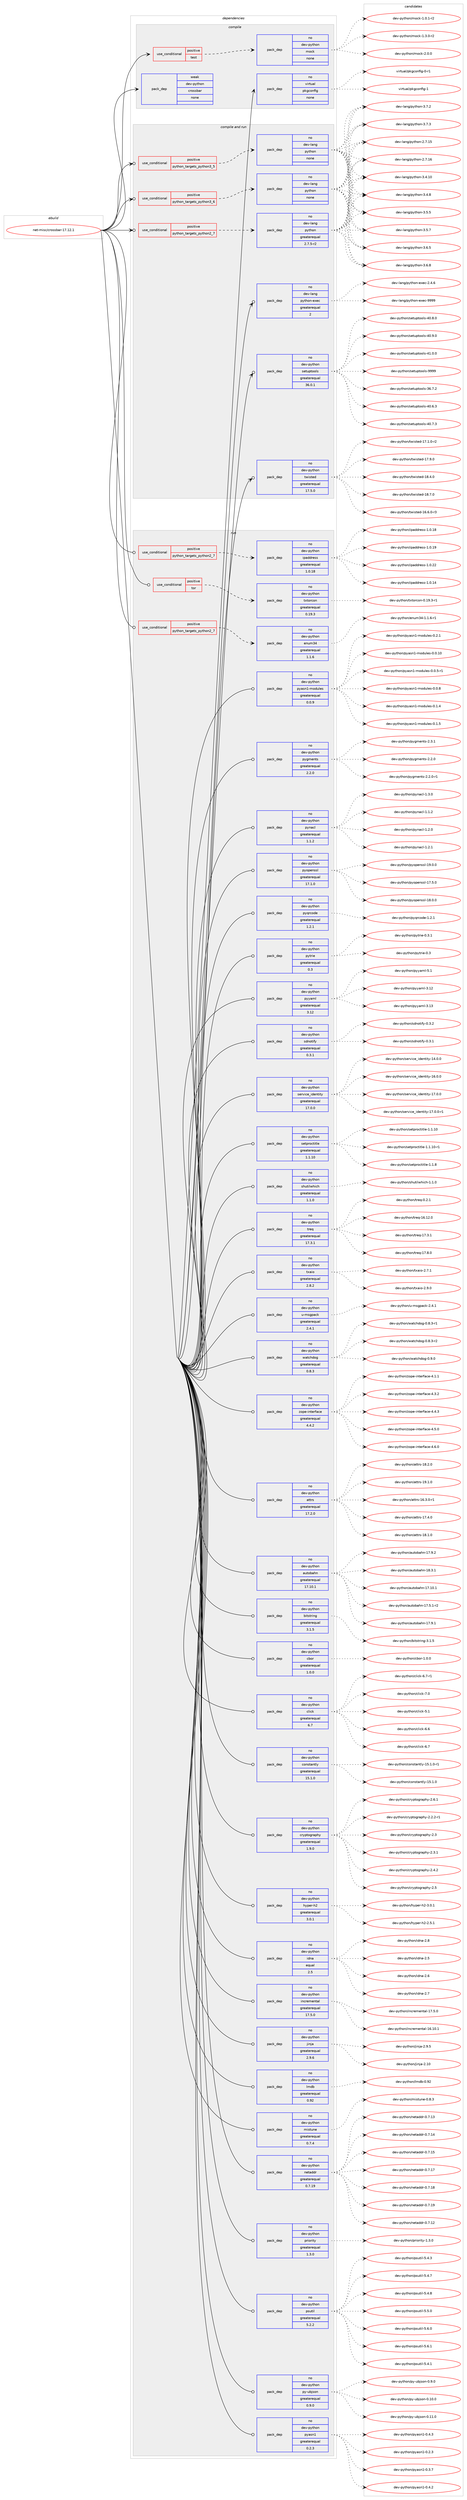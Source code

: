 digraph prolog {

# *************
# Graph options
# *************

newrank=true;
concentrate=true;
compound=true;
graph [rankdir=LR,fontname=Helvetica,fontsize=10,ranksep=1.5];#, ranksep=2.5, nodesep=0.2];
edge  [arrowhead=vee];
node  [fontname=Helvetica,fontsize=10];

# **********
# The ebuild
# **********

subgraph cluster_leftcol {
color=gray;
rank=same;
label=<<i>ebuild</i>>;
id [label="net-misc/crossbar-17.12.1", color=red, width=4, href="../net-misc/crossbar-17.12.1.svg"];
}

# ****************
# The dependencies
# ****************

subgraph cluster_midcol {
color=gray;
label=<<i>dependencies</i>>;
subgraph cluster_compile {
fillcolor="#eeeeee";
style=filled;
label=<<i>compile</i>>;
subgraph cond878 {
dependency3450 [label=<<TABLE BORDER="0" CELLBORDER="1" CELLSPACING="0" CELLPADDING="4"><TR><TD ROWSPAN="3" CELLPADDING="10">use_conditional</TD></TR><TR><TD>positive</TD></TR><TR><TD>test</TD></TR></TABLE>>, shape=none, color=red];
subgraph pack2514 {
dependency3451 [label=<<TABLE BORDER="0" CELLBORDER="1" CELLSPACING="0" CELLPADDING="4" WIDTH="220"><TR><TD ROWSPAN="6" CELLPADDING="30">pack_dep</TD></TR><TR><TD WIDTH="110">no</TD></TR><TR><TD>dev-python</TD></TR><TR><TD>mock</TD></TR><TR><TD>none</TD></TR><TR><TD></TD></TR></TABLE>>, shape=none, color=blue];
}
dependency3450:e -> dependency3451:w [weight=20,style="dashed",arrowhead="vee"];
}
id:e -> dependency3450:w [weight=20,style="solid",arrowhead="vee"];
subgraph pack2515 {
dependency3452 [label=<<TABLE BORDER="0" CELLBORDER="1" CELLSPACING="0" CELLPADDING="4" WIDTH="220"><TR><TD ROWSPAN="6" CELLPADDING="30">pack_dep</TD></TR><TR><TD WIDTH="110">no</TD></TR><TR><TD>virtual</TD></TR><TR><TD>pkgconfig</TD></TR><TR><TD>none</TD></TR><TR><TD></TD></TR></TABLE>>, shape=none, color=blue];
}
id:e -> dependency3452:w [weight=20,style="solid",arrowhead="vee"];
subgraph pack2516 {
dependency3453 [label=<<TABLE BORDER="0" CELLBORDER="1" CELLSPACING="0" CELLPADDING="4" WIDTH="220"><TR><TD ROWSPAN="6" CELLPADDING="30">pack_dep</TD></TR><TR><TD WIDTH="110">weak</TD></TR><TR><TD>dev-python</TD></TR><TR><TD>crossbar</TD></TR><TR><TD>none</TD></TR><TR><TD></TD></TR></TABLE>>, shape=none, color=blue];
}
id:e -> dependency3453:w [weight=20,style="solid",arrowhead="vee"];
}
subgraph cluster_compileandrun {
fillcolor="#eeeeee";
style=filled;
label=<<i>compile and run</i>>;
subgraph cond879 {
dependency3454 [label=<<TABLE BORDER="0" CELLBORDER="1" CELLSPACING="0" CELLPADDING="4"><TR><TD ROWSPAN="3" CELLPADDING="10">use_conditional</TD></TR><TR><TD>positive</TD></TR><TR><TD>python_targets_python2_7</TD></TR></TABLE>>, shape=none, color=red];
subgraph pack2517 {
dependency3455 [label=<<TABLE BORDER="0" CELLBORDER="1" CELLSPACING="0" CELLPADDING="4" WIDTH="220"><TR><TD ROWSPAN="6" CELLPADDING="30">pack_dep</TD></TR><TR><TD WIDTH="110">no</TD></TR><TR><TD>dev-lang</TD></TR><TR><TD>python</TD></TR><TR><TD>greaterequal</TD></TR><TR><TD>2.7.5-r2</TD></TR></TABLE>>, shape=none, color=blue];
}
dependency3454:e -> dependency3455:w [weight=20,style="dashed",arrowhead="vee"];
}
id:e -> dependency3454:w [weight=20,style="solid",arrowhead="odotvee"];
subgraph cond880 {
dependency3456 [label=<<TABLE BORDER="0" CELLBORDER="1" CELLSPACING="0" CELLPADDING="4"><TR><TD ROWSPAN="3" CELLPADDING="10">use_conditional</TD></TR><TR><TD>positive</TD></TR><TR><TD>python_targets_python3_5</TD></TR></TABLE>>, shape=none, color=red];
subgraph pack2518 {
dependency3457 [label=<<TABLE BORDER="0" CELLBORDER="1" CELLSPACING="0" CELLPADDING="4" WIDTH="220"><TR><TD ROWSPAN="6" CELLPADDING="30">pack_dep</TD></TR><TR><TD WIDTH="110">no</TD></TR><TR><TD>dev-lang</TD></TR><TR><TD>python</TD></TR><TR><TD>none</TD></TR><TR><TD></TD></TR></TABLE>>, shape=none, color=blue];
}
dependency3456:e -> dependency3457:w [weight=20,style="dashed",arrowhead="vee"];
}
id:e -> dependency3456:w [weight=20,style="solid",arrowhead="odotvee"];
subgraph cond881 {
dependency3458 [label=<<TABLE BORDER="0" CELLBORDER="1" CELLSPACING="0" CELLPADDING="4"><TR><TD ROWSPAN="3" CELLPADDING="10">use_conditional</TD></TR><TR><TD>positive</TD></TR><TR><TD>python_targets_python3_6</TD></TR></TABLE>>, shape=none, color=red];
subgraph pack2519 {
dependency3459 [label=<<TABLE BORDER="0" CELLBORDER="1" CELLSPACING="0" CELLPADDING="4" WIDTH="220"><TR><TD ROWSPAN="6" CELLPADDING="30">pack_dep</TD></TR><TR><TD WIDTH="110">no</TD></TR><TR><TD>dev-lang</TD></TR><TR><TD>python</TD></TR><TR><TD>none</TD></TR><TR><TD></TD></TR></TABLE>>, shape=none, color=blue];
}
dependency3458:e -> dependency3459:w [weight=20,style="dashed",arrowhead="vee"];
}
id:e -> dependency3458:w [weight=20,style="solid",arrowhead="odotvee"];
subgraph pack2520 {
dependency3460 [label=<<TABLE BORDER="0" CELLBORDER="1" CELLSPACING="0" CELLPADDING="4" WIDTH="220"><TR><TD ROWSPAN="6" CELLPADDING="30">pack_dep</TD></TR><TR><TD WIDTH="110">no</TD></TR><TR><TD>dev-lang</TD></TR><TR><TD>python-exec</TD></TR><TR><TD>greaterequal</TD></TR><TR><TD>2</TD></TR></TABLE>>, shape=none, color=blue];
}
id:e -> dependency3460:w [weight=20,style="solid",arrowhead="odotvee"];
subgraph pack2521 {
dependency3461 [label=<<TABLE BORDER="0" CELLBORDER="1" CELLSPACING="0" CELLPADDING="4" WIDTH="220"><TR><TD ROWSPAN="6" CELLPADDING="30">pack_dep</TD></TR><TR><TD WIDTH="110">no</TD></TR><TR><TD>dev-python</TD></TR><TR><TD>setuptools</TD></TR><TR><TD>greaterequal</TD></TR><TR><TD>36.0.1</TD></TR></TABLE>>, shape=none, color=blue];
}
id:e -> dependency3461:w [weight=20,style="solid",arrowhead="odotvee"];
subgraph pack2522 {
dependency3462 [label=<<TABLE BORDER="0" CELLBORDER="1" CELLSPACING="0" CELLPADDING="4" WIDTH="220"><TR><TD ROWSPAN="6" CELLPADDING="30">pack_dep</TD></TR><TR><TD WIDTH="110">no</TD></TR><TR><TD>dev-python</TD></TR><TR><TD>twisted</TD></TR><TR><TD>greaterequal</TD></TR><TR><TD>17.5.0</TD></TR></TABLE>>, shape=none, color=blue];
}
id:e -> dependency3462:w [weight=20,style="solid",arrowhead="odotvee"];
}
subgraph cluster_run {
fillcolor="#eeeeee";
style=filled;
label=<<i>run</i>>;
subgraph cond882 {
dependency3463 [label=<<TABLE BORDER="0" CELLBORDER="1" CELLSPACING="0" CELLPADDING="4"><TR><TD ROWSPAN="3" CELLPADDING="10">use_conditional</TD></TR><TR><TD>positive</TD></TR><TR><TD>python_targets_python2_7</TD></TR></TABLE>>, shape=none, color=red];
subgraph pack2523 {
dependency3464 [label=<<TABLE BORDER="0" CELLBORDER="1" CELLSPACING="0" CELLPADDING="4" WIDTH="220"><TR><TD ROWSPAN="6" CELLPADDING="30">pack_dep</TD></TR><TR><TD WIDTH="110">no</TD></TR><TR><TD>dev-python</TD></TR><TR><TD>enum34</TD></TR><TR><TD>greaterequal</TD></TR><TR><TD>1.1.6</TD></TR></TABLE>>, shape=none, color=blue];
}
dependency3463:e -> dependency3464:w [weight=20,style="dashed",arrowhead="vee"];
}
id:e -> dependency3463:w [weight=20,style="solid",arrowhead="odot"];
subgraph cond883 {
dependency3465 [label=<<TABLE BORDER="0" CELLBORDER="1" CELLSPACING="0" CELLPADDING="4"><TR><TD ROWSPAN="3" CELLPADDING="10">use_conditional</TD></TR><TR><TD>positive</TD></TR><TR><TD>python_targets_python2_7</TD></TR></TABLE>>, shape=none, color=red];
subgraph pack2524 {
dependency3466 [label=<<TABLE BORDER="0" CELLBORDER="1" CELLSPACING="0" CELLPADDING="4" WIDTH="220"><TR><TD ROWSPAN="6" CELLPADDING="30">pack_dep</TD></TR><TR><TD WIDTH="110">no</TD></TR><TR><TD>dev-python</TD></TR><TR><TD>ipaddress</TD></TR><TR><TD>greaterequal</TD></TR><TR><TD>1.0.18</TD></TR></TABLE>>, shape=none, color=blue];
}
dependency3465:e -> dependency3466:w [weight=20,style="dashed",arrowhead="vee"];
}
id:e -> dependency3465:w [weight=20,style="solid",arrowhead="odot"];
subgraph cond884 {
dependency3467 [label=<<TABLE BORDER="0" CELLBORDER="1" CELLSPACING="0" CELLPADDING="4"><TR><TD ROWSPAN="3" CELLPADDING="10">use_conditional</TD></TR><TR><TD>positive</TD></TR><TR><TD>tor</TD></TR></TABLE>>, shape=none, color=red];
subgraph pack2525 {
dependency3468 [label=<<TABLE BORDER="0" CELLBORDER="1" CELLSPACING="0" CELLPADDING="4" WIDTH="220"><TR><TD ROWSPAN="6" CELLPADDING="30">pack_dep</TD></TR><TR><TD WIDTH="110">no</TD></TR><TR><TD>dev-python</TD></TR><TR><TD>txtorcon</TD></TR><TR><TD>greaterequal</TD></TR><TR><TD>0.19.3</TD></TR></TABLE>>, shape=none, color=blue];
}
dependency3467:e -> dependency3468:w [weight=20,style="dashed",arrowhead="vee"];
}
id:e -> dependency3467:w [weight=20,style="solid",arrowhead="odot"];
subgraph pack2526 {
dependency3469 [label=<<TABLE BORDER="0" CELLBORDER="1" CELLSPACING="0" CELLPADDING="4" WIDTH="220"><TR><TD ROWSPAN="6" CELLPADDING="30">pack_dep</TD></TR><TR><TD WIDTH="110">no</TD></TR><TR><TD>dev-python</TD></TR><TR><TD>attrs</TD></TR><TR><TD>greaterequal</TD></TR><TR><TD>17.2.0</TD></TR></TABLE>>, shape=none, color=blue];
}
id:e -> dependency3469:w [weight=20,style="solid",arrowhead="odot"];
subgraph pack2527 {
dependency3470 [label=<<TABLE BORDER="0" CELLBORDER="1" CELLSPACING="0" CELLPADDING="4" WIDTH="220"><TR><TD ROWSPAN="6" CELLPADDING="30">pack_dep</TD></TR><TR><TD WIDTH="110">no</TD></TR><TR><TD>dev-python</TD></TR><TR><TD>autobahn</TD></TR><TR><TD>greaterequal</TD></TR><TR><TD>17.10.1</TD></TR></TABLE>>, shape=none, color=blue];
}
id:e -> dependency3470:w [weight=20,style="solid",arrowhead="odot"];
subgraph pack2528 {
dependency3471 [label=<<TABLE BORDER="0" CELLBORDER="1" CELLSPACING="0" CELLPADDING="4" WIDTH="220"><TR><TD ROWSPAN="6" CELLPADDING="30">pack_dep</TD></TR><TR><TD WIDTH="110">no</TD></TR><TR><TD>dev-python</TD></TR><TR><TD>bitstring</TD></TR><TR><TD>greaterequal</TD></TR><TR><TD>3.1.5</TD></TR></TABLE>>, shape=none, color=blue];
}
id:e -> dependency3471:w [weight=20,style="solid",arrowhead="odot"];
subgraph pack2529 {
dependency3472 [label=<<TABLE BORDER="0" CELLBORDER="1" CELLSPACING="0" CELLPADDING="4" WIDTH="220"><TR><TD ROWSPAN="6" CELLPADDING="30">pack_dep</TD></TR><TR><TD WIDTH="110">no</TD></TR><TR><TD>dev-python</TD></TR><TR><TD>cbor</TD></TR><TR><TD>greaterequal</TD></TR><TR><TD>1.0.0</TD></TR></TABLE>>, shape=none, color=blue];
}
id:e -> dependency3472:w [weight=20,style="solid",arrowhead="odot"];
subgraph pack2530 {
dependency3473 [label=<<TABLE BORDER="0" CELLBORDER="1" CELLSPACING="0" CELLPADDING="4" WIDTH="220"><TR><TD ROWSPAN="6" CELLPADDING="30">pack_dep</TD></TR><TR><TD WIDTH="110">no</TD></TR><TR><TD>dev-python</TD></TR><TR><TD>click</TD></TR><TR><TD>greaterequal</TD></TR><TR><TD>6.7</TD></TR></TABLE>>, shape=none, color=blue];
}
id:e -> dependency3473:w [weight=20,style="solid",arrowhead="odot"];
subgraph pack2531 {
dependency3474 [label=<<TABLE BORDER="0" CELLBORDER="1" CELLSPACING="0" CELLPADDING="4" WIDTH="220"><TR><TD ROWSPAN="6" CELLPADDING="30">pack_dep</TD></TR><TR><TD WIDTH="110">no</TD></TR><TR><TD>dev-python</TD></TR><TR><TD>constantly</TD></TR><TR><TD>greaterequal</TD></TR><TR><TD>15.1.0</TD></TR></TABLE>>, shape=none, color=blue];
}
id:e -> dependency3474:w [weight=20,style="solid",arrowhead="odot"];
subgraph pack2532 {
dependency3475 [label=<<TABLE BORDER="0" CELLBORDER="1" CELLSPACING="0" CELLPADDING="4" WIDTH="220"><TR><TD ROWSPAN="6" CELLPADDING="30">pack_dep</TD></TR><TR><TD WIDTH="110">no</TD></TR><TR><TD>dev-python</TD></TR><TR><TD>cryptography</TD></TR><TR><TD>greaterequal</TD></TR><TR><TD>1.9.0</TD></TR></TABLE>>, shape=none, color=blue];
}
id:e -> dependency3475:w [weight=20,style="solid",arrowhead="odot"];
subgraph pack2533 {
dependency3476 [label=<<TABLE BORDER="0" CELLBORDER="1" CELLSPACING="0" CELLPADDING="4" WIDTH="220"><TR><TD ROWSPAN="6" CELLPADDING="30">pack_dep</TD></TR><TR><TD WIDTH="110">no</TD></TR><TR><TD>dev-python</TD></TR><TR><TD>hyper-h2</TD></TR><TR><TD>greaterequal</TD></TR><TR><TD>3.0.1</TD></TR></TABLE>>, shape=none, color=blue];
}
id:e -> dependency3476:w [weight=20,style="solid",arrowhead="odot"];
subgraph pack2534 {
dependency3477 [label=<<TABLE BORDER="0" CELLBORDER="1" CELLSPACING="0" CELLPADDING="4" WIDTH="220"><TR><TD ROWSPAN="6" CELLPADDING="30">pack_dep</TD></TR><TR><TD WIDTH="110">no</TD></TR><TR><TD>dev-python</TD></TR><TR><TD>idna</TD></TR><TR><TD>equal</TD></TR><TR><TD>2.5</TD></TR></TABLE>>, shape=none, color=blue];
}
id:e -> dependency3477:w [weight=20,style="solid",arrowhead="odot"];
subgraph pack2535 {
dependency3478 [label=<<TABLE BORDER="0" CELLBORDER="1" CELLSPACING="0" CELLPADDING="4" WIDTH="220"><TR><TD ROWSPAN="6" CELLPADDING="30">pack_dep</TD></TR><TR><TD WIDTH="110">no</TD></TR><TR><TD>dev-python</TD></TR><TR><TD>incremental</TD></TR><TR><TD>greaterequal</TD></TR><TR><TD>17.5.0</TD></TR></TABLE>>, shape=none, color=blue];
}
id:e -> dependency3478:w [weight=20,style="solid",arrowhead="odot"];
subgraph pack2536 {
dependency3479 [label=<<TABLE BORDER="0" CELLBORDER="1" CELLSPACING="0" CELLPADDING="4" WIDTH="220"><TR><TD ROWSPAN="6" CELLPADDING="30">pack_dep</TD></TR><TR><TD WIDTH="110">no</TD></TR><TR><TD>dev-python</TD></TR><TR><TD>jinja</TD></TR><TR><TD>greaterequal</TD></TR><TR><TD>2.9.6</TD></TR></TABLE>>, shape=none, color=blue];
}
id:e -> dependency3479:w [weight=20,style="solid",arrowhead="odot"];
subgraph pack2537 {
dependency3480 [label=<<TABLE BORDER="0" CELLBORDER="1" CELLSPACING="0" CELLPADDING="4" WIDTH="220"><TR><TD ROWSPAN="6" CELLPADDING="30">pack_dep</TD></TR><TR><TD WIDTH="110">no</TD></TR><TR><TD>dev-python</TD></TR><TR><TD>lmdb</TD></TR><TR><TD>greaterequal</TD></TR><TR><TD>0.92</TD></TR></TABLE>>, shape=none, color=blue];
}
id:e -> dependency3480:w [weight=20,style="solid",arrowhead="odot"];
subgraph pack2538 {
dependency3481 [label=<<TABLE BORDER="0" CELLBORDER="1" CELLSPACING="0" CELLPADDING="4" WIDTH="220"><TR><TD ROWSPAN="6" CELLPADDING="30">pack_dep</TD></TR><TR><TD WIDTH="110">no</TD></TR><TR><TD>dev-python</TD></TR><TR><TD>mistune</TD></TR><TR><TD>greaterequal</TD></TR><TR><TD>0.7.4</TD></TR></TABLE>>, shape=none, color=blue];
}
id:e -> dependency3481:w [weight=20,style="solid",arrowhead="odot"];
subgraph pack2539 {
dependency3482 [label=<<TABLE BORDER="0" CELLBORDER="1" CELLSPACING="0" CELLPADDING="4" WIDTH="220"><TR><TD ROWSPAN="6" CELLPADDING="30">pack_dep</TD></TR><TR><TD WIDTH="110">no</TD></TR><TR><TD>dev-python</TD></TR><TR><TD>netaddr</TD></TR><TR><TD>greaterequal</TD></TR><TR><TD>0.7.19</TD></TR></TABLE>>, shape=none, color=blue];
}
id:e -> dependency3482:w [weight=20,style="solid",arrowhead="odot"];
subgraph pack2540 {
dependency3483 [label=<<TABLE BORDER="0" CELLBORDER="1" CELLSPACING="0" CELLPADDING="4" WIDTH="220"><TR><TD ROWSPAN="6" CELLPADDING="30">pack_dep</TD></TR><TR><TD WIDTH="110">no</TD></TR><TR><TD>dev-python</TD></TR><TR><TD>priority</TD></TR><TR><TD>greaterequal</TD></TR><TR><TD>1.3.0</TD></TR></TABLE>>, shape=none, color=blue];
}
id:e -> dependency3483:w [weight=20,style="solid",arrowhead="odot"];
subgraph pack2541 {
dependency3484 [label=<<TABLE BORDER="0" CELLBORDER="1" CELLSPACING="0" CELLPADDING="4" WIDTH="220"><TR><TD ROWSPAN="6" CELLPADDING="30">pack_dep</TD></TR><TR><TD WIDTH="110">no</TD></TR><TR><TD>dev-python</TD></TR><TR><TD>psutil</TD></TR><TR><TD>greaterequal</TD></TR><TR><TD>5.2.2</TD></TR></TABLE>>, shape=none, color=blue];
}
id:e -> dependency3484:w [weight=20,style="solid",arrowhead="odot"];
subgraph pack2542 {
dependency3485 [label=<<TABLE BORDER="0" CELLBORDER="1" CELLSPACING="0" CELLPADDING="4" WIDTH="220"><TR><TD ROWSPAN="6" CELLPADDING="30">pack_dep</TD></TR><TR><TD WIDTH="110">no</TD></TR><TR><TD>dev-python</TD></TR><TR><TD>py-ubjson</TD></TR><TR><TD>greaterequal</TD></TR><TR><TD>0.9.0</TD></TR></TABLE>>, shape=none, color=blue];
}
id:e -> dependency3485:w [weight=20,style="solid",arrowhead="odot"];
subgraph pack2543 {
dependency3486 [label=<<TABLE BORDER="0" CELLBORDER="1" CELLSPACING="0" CELLPADDING="4" WIDTH="220"><TR><TD ROWSPAN="6" CELLPADDING="30">pack_dep</TD></TR><TR><TD WIDTH="110">no</TD></TR><TR><TD>dev-python</TD></TR><TR><TD>pyasn1</TD></TR><TR><TD>greaterequal</TD></TR><TR><TD>0.2.3</TD></TR></TABLE>>, shape=none, color=blue];
}
id:e -> dependency3486:w [weight=20,style="solid",arrowhead="odot"];
subgraph pack2544 {
dependency3487 [label=<<TABLE BORDER="0" CELLBORDER="1" CELLSPACING="0" CELLPADDING="4" WIDTH="220"><TR><TD ROWSPAN="6" CELLPADDING="30">pack_dep</TD></TR><TR><TD WIDTH="110">no</TD></TR><TR><TD>dev-python</TD></TR><TR><TD>pyasn1-modules</TD></TR><TR><TD>greaterequal</TD></TR><TR><TD>0.0.9</TD></TR></TABLE>>, shape=none, color=blue];
}
id:e -> dependency3487:w [weight=20,style="solid",arrowhead="odot"];
subgraph pack2545 {
dependency3488 [label=<<TABLE BORDER="0" CELLBORDER="1" CELLSPACING="0" CELLPADDING="4" WIDTH="220"><TR><TD ROWSPAN="6" CELLPADDING="30">pack_dep</TD></TR><TR><TD WIDTH="110">no</TD></TR><TR><TD>dev-python</TD></TR><TR><TD>pygments</TD></TR><TR><TD>greaterequal</TD></TR><TR><TD>2.2.0</TD></TR></TABLE>>, shape=none, color=blue];
}
id:e -> dependency3488:w [weight=20,style="solid",arrowhead="odot"];
subgraph pack2546 {
dependency3489 [label=<<TABLE BORDER="0" CELLBORDER="1" CELLSPACING="0" CELLPADDING="4" WIDTH="220"><TR><TD ROWSPAN="6" CELLPADDING="30">pack_dep</TD></TR><TR><TD WIDTH="110">no</TD></TR><TR><TD>dev-python</TD></TR><TR><TD>pynacl</TD></TR><TR><TD>greaterequal</TD></TR><TR><TD>1.1.2</TD></TR></TABLE>>, shape=none, color=blue];
}
id:e -> dependency3489:w [weight=20,style="solid",arrowhead="odot"];
subgraph pack2547 {
dependency3490 [label=<<TABLE BORDER="0" CELLBORDER="1" CELLSPACING="0" CELLPADDING="4" WIDTH="220"><TR><TD ROWSPAN="6" CELLPADDING="30">pack_dep</TD></TR><TR><TD WIDTH="110">no</TD></TR><TR><TD>dev-python</TD></TR><TR><TD>pyopenssl</TD></TR><TR><TD>greaterequal</TD></TR><TR><TD>17.1.0</TD></TR></TABLE>>, shape=none, color=blue];
}
id:e -> dependency3490:w [weight=20,style="solid",arrowhead="odot"];
subgraph pack2548 {
dependency3491 [label=<<TABLE BORDER="0" CELLBORDER="1" CELLSPACING="0" CELLPADDING="4" WIDTH="220"><TR><TD ROWSPAN="6" CELLPADDING="30">pack_dep</TD></TR><TR><TD WIDTH="110">no</TD></TR><TR><TD>dev-python</TD></TR><TR><TD>pyqrcode</TD></TR><TR><TD>greaterequal</TD></TR><TR><TD>1.2.1</TD></TR></TABLE>>, shape=none, color=blue];
}
id:e -> dependency3491:w [weight=20,style="solid",arrowhead="odot"];
subgraph pack2549 {
dependency3492 [label=<<TABLE BORDER="0" CELLBORDER="1" CELLSPACING="0" CELLPADDING="4" WIDTH="220"><TR><TD ROWSPAN="6" CELLPADDING="30">pack_dep</TD></TR><TR><TD WIDTH="110">no</TD></TR><TR><TD>dev-python</TD></TR><TR><TD>pytrie</TD></TR><TR><TD>greaterequal</TD></TR><TR><TD>0.3</TD></TR></TABLE>>, shape=none, color=blue];
}
id:e -> dependency3492:w [weight=20,style="solid",arrowhead="odot"];
subgraph pack2550 {
dependency3493 [label=<<TABLE BORDER="0" CELLBORDER="1" CELLSPACING="0" CELLPADDING="4" WIDTH="220"><TR><TD ROWSPAN="6" CELLPADDING="30">pack_dep</TD></TR><TR><TD WIDTH="110">no</TD></TR><TR><TD>dev-python</TD></TR><TR><TD>pyyaml</TD></TR><TR><TD>greaterequal</TD></TR><TR><TD>3.12</TD></TR></TABLE>>, shape=none, color=blue];
}
id:e -> dependency3493:w [weight=20,style="solid",arrowhead="odot"];
subgraph pack2551 {
dependency3494 [label=<<TABLE BORDER="0" CELLBORDER="1" CELLSPACING="0" CELLPADDING="4" WIDTH="220"><TR><TD ROWSPAN="6" CELLPADDING="30">pack_dep</TD></TR><TR><TD WIDTH="110">no</TD></TR><TR><TD>dev-python</TD></TR><TR><TD>sdnotify</TD></TR><TR><TD>greaterequal</TD></TR><TR><TD>0.3.1</TD></TR></TABLE>>, shape=none, color=blue];
}
id:e -> dependency3494:w [weight=20,style="solid",arrowhead="odot"];
subgraph pack2552 {
dependency3495 [label=<<TABLE BORDER="0" CELLBORDER="1" CELLSPACING="0" CELLPADDING="4" WIDTH="220"><TR><TD ROWSPAN="6" CELLPADDING="30">pack_dep</TD></TR><TR><TD WIDTH="110">no</TD></TR><TR><TD>dev-python</TD></TR><TR><TD>service_identity</TD></TR><TR><TD>greaterequal</TD></TR><TR><TD>17.0.0</TD></TR></TABLE>>, shape=none, color=blue];
}
id:e -> dependency3495:w [weight=20,style="solid",arrowhead="odot"];
subgraph pack2553 {
dependency3496 [label=<<TABLE BORDER="0" CELLBORDER="1" CELLSPACING="0" CELLPADDING="4" WIDTH="220"><TR><TD ROWSPAN="6" CELLPADDING="30">pack_dep</TD></TR><TR><TD WIDTH="110">no</TD></TR><TR><TD>dev-python</TD></TR><TR><TD>setproctitle</TD></TR><TR><TD>greaterequal</TD></TR><TR><TD>1.1.10</TD></TR></TABLE>>, shape=none, color=blue];
}
id:e -> dependency3496:w [weight=20,style="solid",arrowhead="odot"];
subgraph pack2554 {
dependency3497 [label=<<TABLE BORDER="0" CELLBORDER="1" CELLSPACING="0" CELLPADDING="4" WIDTH="220"><TR><TD ROWSPAN="6" CELLPADDING="30">pack_dep</TD></TR><TR><TD WIDTH="110">no</TD></TR><TR><TD>dev-python</TD></TR><TR><TD>shutilwhich</TD></TR><TR><TD>greaterequal</TD></TR><TR><TD>1.1.0</TD></TR></TABLE>>, shape=none, color=blue];
}
id:e -> dependency3497:w [weight=20,style="solid",arrowhead="odot"];
subgraph pack2555 {
dependency3498 [label=<<TABLE BORDER="0" CELLBORDER="1" CELLSPACING="0" CELLPADDING="4" WIDTH="220"><TR><TD ROWSPAN="6" CELLPADDING="30">pack_dep</TD></TR><TR><TD WIDTH="110">no</TD></TR><TR><TD>dev-python</TD></TR><TR><TD>treq</TD></TR><TR><TD>greaterequal</TD></TR><TR><TD>17.3.1</TD></TR></TABLE>>, shape=none, color=blue];
}
id:e -> dependency3498:w [weight=20,style="solid",arrowhead="odot"];
subgraph pack2556 {
dependency3499 [label=<<TABLE BORDER="0" CELLBORDER="1" CELLSPACING="0" CELLPADDING="4" WIDTH="220"><TR><TD ROWSPAN="6" CELLPADDING="30">pack_dep</TD></TR><TR><TD WIDTH="110">no</TD></TR><TR><TD>dev-python</TD></TR><TR><TD>txaio</TD></TR><TR><TD>greaterequal</TD></TR><TR><TD>2.8.2</TD></TR></TABLE>>, shape=none, color=blue];
}
id:e -> dependency3499:w [weight=20,style="solid",arrowhead="odot"];
subgraph pack2557 {
dependency3500 [label=<<TABLE BORDER="0" CELLBORDER="1" CELLSPACING="0" CELLPADDING="4" WIDTH="220"><TR><TD ROWSPAN="6" CELLPADDING="30">pack_dep</TD></TR><TR><TD WIDTH="110">no</TD></TR><TR><TD>dev-python</TD></TR><TR><TD>u-msgpack</TD></TR><TR><TD>greaterequal</TD></TR><TR><TD>2.4.1</TD></TR></TABLE>>, shape=none, color=blue];
}
id:e -> dependency3500:w [weight=20,style="solid",arrowhead="odot"];
subgraph pack2558 {
dependency3501 [label=<<TABLE BORDER="0" CELLBORDER="1" CELLSPACING="0" CELLPADDING="4" WIDTH="220"><TR><TD ROWSPAN="6" CELLPADDING="30">pack_dep</TD></TR><TR><TD WIDTH="110">no</TD></TR><TR><TD>dev-python</TD></TR><TR><TD>watchdog</TD></TR><TR><TD>greaterequal</TD></TR><TR><TD>0.8.3</TD></TR></TABLE>>, shape=none, color=blue];
}
id:e -> dependency3501:w [weight=20,style="solid",arrowhead="odot"];
subgraph pack2559 {
dependency3502 [label=<<TABLE BORDER="0" CELLBORDER="1" CELLSPACING="0" CELLPADDING="4" WIDTH="220"><TR><TD ROWSPAN="6" CELLPADDING="30">pack_dep</TD></TR><TR><TD WIDTH="110">no</TD></TR><TR><TD>dev-python</TD></TR><TR><TD>zope-interface</TD></TR><TR><TD>greaterequal</TD></TR><TR><TD>4.4.2</TD></TR></TABLE>>, shape=none, color=blue];
}
id:e -> dependency3502:w [weight=20,style="solid",arrowhead="odot"];
}
}

# **************
# The candidates
# **************

subgraph cluster_choices {
rank=same;
color=gray;
label=<<i>candidates</i>>;

subgraph choice2514 {
color=black;
nodesep=1;
choice1001011184511212111610411111047109111991074549464846494511450 [label="dev-python/mock-1.0.1-r2", color=red, width=4,href="../dev-python/mock-1.0.1-r2.svg"];
choice1001011184511212111610411111047109111991074549465146484511450 [label="dev-python/mock-1.3.0-r2", color=red, width=4,href="../dev-python/mock-1.3.0-r2.svg"];
choice100101118451121211161041111104710911199107455046484648 [label="dev-python/mock-2.0.0", color=red, width=4,href="../dev-python/mock-2.0.0.svg"];
dependency3451:e -> choice1001011184511212111610411111047109111991074549464846494511450:w [style=dotted,weight="100"];
dependency3451:e -> choice1001011184511212111610411111047109111991074549465146484511450:w [style=dotted,weight="100"];
dependency3451:e -> choice100101118451121211161041111104710911199107455046484648:w [style=dotted,weight="100"];
}
subgraph choice2515 {
color=black;
nodesep=1;
choice11810511411611797108471121071039911111010210510345484511449 [label="virtual/pkgconfig-0-r1", color=red, width=4,href="../virtual/pkgconfig-0-r1.svg"];
choice1181051141161179710847112107103991111101021051034549 [label="virtual/pkgconfig-1", color=red, width=4,href="../virtual/pkgconfig-1.svg"];
dependency3452:e -> choice11810511411611797108471121071039911111010210510345484511449:w [style=dotted,weight="100"];
dependency3452:e -> choice1181051141161179710847112107103991111101021051034549:w [style=dotted,weight="100"];
}
subgraph choice2516 {
color=black;
nodesep=1;
}
subgraph choice2517 {
color=black;
nodesep=1;
choice10010111845108971101034711212111610411111045504655464953 [label="dev-lang/python-2.7.15", color=red, width=4,href="../dev-lang/python-2.7.15.svg"];
choice10010111845108971101034711212111610411111045504655464954 [label="dev-lang/python-2.7.16", color=red, width=4,href="../dev-lang/python-2.7.16.svg"];
choice10010111845108971101034711212111610411111045514652464948 [label="dev-lang/python-3.4.10", color=red, width=4,href="../dev-lang/python-3.4.10.svg"];
choice100101118451089711010347112121116104111110455146524656 [label="dev-lang/python-3.4.8", color=red, width=4,href="../dev-lang/python-3.4.8.svg"];
choice100101118451089711010347112121116104111110455146534653 [label="dev-lang/python-3.5.5", color=red, width=4,href="../dev-lang/python-3.5.5.svg"];
choice100101118451089711010347112121116104111110455146534655 [label="dev-lang/python-3.5.7", color=red, width=4,href="../dev-lang/python-3.5.7.svg"];
choice100101118451089711010347112121116104111110455146544653 [label="dev-lang/python-3.6.5", color=red, width=4,href="../dev-lang/python-3.6.5.svg"];
choice100101118451089711010347112121116104111110455146544656 [label="dev-lang/python-3.6.8", color=red, width=4,href="../dev-lang/python-3.6.8.svg"];
choice100101118451089711010347112121116104111110455146554650 [label="dev-lang/python-3.7.2", color=red, width=4,href="../dev-lang/python-3.7.2.svg"];
choice100101118451089711010347112121116104111110455146554651 [label="dev-lang/python-3.7.3", color=red, width=4,href="../dev-lang/python-3.7.3.svg"];
dependency3455:e -> choice10010111845108971101034711212111610411111045504655464953:w [style=dotted,weight="100"];
dependency3455:e -> choice10010111845108971101034711212111610411111045504655464954:w [style=dotted,weight="100"];
dependency3455:e -> choice10010111845108971101034711212111610411111045514652464948:w [style=dotted,weight="100"];
dependency3455:e -> choice100101118451089711010347112121116104111110455146524656:w [style=dotted,weight="100"];
dependency3455:e -> choice100101118451089711010347112121116104111110455146534653:w [style=dotted,weight="100"];
dependency3455:e -> choice100101118451089711010347112121116104111110455146534655:w [style=dotted,weight="100"];
dependency3455:e -> choice100101118451089711010347112121116104111110455146544653:w [style=dotted,weight="100"];
dependency3455:e -> choice100101118451089711010347112121116104111110455146544656:w [style=dotted,weight="100"];
dependency3455:e -> choice100101118451089711010347112121116104111110455146554650:w [style=dotted,weight="100"];
dependency3455:e -> choice100101118451089711010347112121116104111110455146554651:w [style=dotted,weight="100"];
}
subgraph choice2518 {
color=black;
nodesep=1;
choice10010111845108971101034711212111610411111045504655464953 [label="dev-lang/python-2.7.15", color=red, width=4,href="../dev-lang/python-2.7.15.svg"];
choice10010111845108971101034711212111610411111045504655464954 [label="dev-lang/python-2.7.16", color=red, width=4,href="../dev-lang/python-2.7.16.svg"];
choice10010111845108971101034711212111610411111045514652464948 [label="dev-lang/python-3.4.10", color=red, width=4,href="../dev-lang/python-3.4.10.svg"];
choice100101118451089711010347112121116104111110455146524656 [label="dev-lang/python-3.4.8", color=red, width=4,href="../dev-lang/python-3.4.8.svg"];
choice100101118451089711010347112121116104111110455146534653 [label="dev-lang/python-3.5.5", color=red, width=4,href="../dev-lang/python-3.5.5.svg"];
choice100101118451089711010347112121116104111110455146534655 [label="dev-lang/python-3.5.7", color=red, width=4,href="../dev-lang/python-3.5.7.svg"];
choice100101118451089711010347112121116104111110455146544653 [label="dev-lang/python-3.6.5", color=red, width=4,href="../dev-lang/python-3.6.5.svg"];
choice100101118451089711010347112121116104111110455146544656 [label="dev-lang/python-3.6.8", color=red, width=4,href="../dev-lang/python-3.6.8.svg"];
choice100101118451089711010347112121116104111110455146554650 [label="dev-lang/python-3.7.2", color=red, width=4,href="../dev-lang/python-3.7.2.svg"];
choice100101118451089711010347112121116104111110455146554651 [label="dev-lang/python-3.7.3", color=red, width=4,href="../dev-lang/python-3.7.3.svg"];
dependency3457:e -> choice10010111845108971101034711212111610411111045504655464953:w [style=dotted,weight="100"];
dependency3457:e -> choice10010111845108971101034711212111610411111045504655464954:w [style=dotted,weight="100"];
dependency3457:e -> choice10010111845108971101034711212111610411111045514652464948:w [style=dotted,weight="100"];
dependency3457:e -> choice100101118451089711010347112121116104111110455146524656:w [style=dotted,weight="100"];
dependency3457:e -> choice100101118451089711010347112121116104111110455146534653:w [style=dotted,weight="100"];
dependency3457:e -> choice100101118451089711010347112121116104111110455146534655:w [style=dotted,weight="100"];
dependency3457:e -> choice100101118451089711010347112121116104111110455146544653:w [style=dotted,weight="100"];
dependency3457:e -> choice100101118451089711010347112121116104111110455146544656:w [style=dotted,weight="100"];
dependency3457:e -> choice100101118451089711010347112121116104111110455146554650:w [style=dotted,weight="100"];
dependency3457:e -> choice100101118451089711010347112121116104111110455146554651:w [style=dotted,weight="100"];
}
subgraph choice2519 {
color=black;
nodesep=1;
choice10010111845108971101034711212111610411111045504655464953 [label="dev-lang/python-2.7.15", color=red, width=4,href="../dev-lang/python-2.7.15.svg"];
choice10010111845108971101034711212111610411111045504655464954 [label="dev-lang/python-2.7.16", color=red, width=4,href="../dev-lang/python-2.7.16.svg"];
choice10010111845108971101034711212111610411111045514652464948 [label="dev-lang/python-3.4.10", color=red, width=4,href="../dev-lang/python-3.4.10.svg"];
choice100101118451089711010347112121116104111110455146524656 [label="dev-lang/python-3.4.8", color=red, width=4,href="../dev-lang/python-3.4.8.svg"];
choice100101118451089711010347112121116104111110455146534653 [label="dev-lang/python-3.5.5", color=red, width=4,href="../dev-lang/python-3.5.5.svg"];
choice100101118451089711010347112121116104111110455146534655 [label="dev-lang/python-3.5.7", color=red, width=4,href="../dev-lang/python-3.5.7.svg"];
choice100101118451089711010347112121116104111110455146544653 [label="dev-lang/python-3.6.5", color=red, width=4,href="../dev-lang/python-3.6.5.svg"];
choice100101118451089711010347112121116104111110455146544656 [label="dev-lang/python-3.6.8", color=red, width=4,href="../dev-lang/python-3.6.8.svg"];
choice100101118451089711010347112121116104111110455146554650 [label="dev-lang/python-3.7.2", color=red, width=4,href="../dev-lang/python-3.7.2.svg"];
choice100101118451089711010347112121116104111110455146554651 [label="dev-lang/python-3.7.3", color=red, width=4,href="../dev-lang/python-3.7.3.svg"];
dependency3459:e -> choice10010111845108971101034711212111610411111045504655464953:w [style=dotted,weight="100"];
dependency3459:e -> choice10010111845108971101034711212111610411111045504655464954:w [style=dotted,weight="100"];
dependency3459:e -> choice10010111845108971101034711212111610411111045514652464948:w [style=dotted,weight="100"];
dependency3459:e -> choice100101118451089711010347112121116104111110455146524656:w [style=dotted,weight="100"];
dependency3459:e -> choice100101118451089711010347112121116104111110455146534653:w [style=dotted,weight="100"];
dependency3459:e -> choice100101118451089711010347112121116104111110455146534655:w [style=dotted,weight="100"];
dependency3459:e -> choice100101118451089711010347112121116104111110455146544653:w [style=dotted,weight="100"];
dependency3459:e -> choice100101118451089711010347112121116104111110455146544656:w [style=dotted,weight="100"];
dependency3459:e -> choice100101118451089711010347112121116104111110455146554650:w [style=dotted,weight="100"];
dependency3459:e -> choice100101118451089711010347112121116104111110455146554651:w [style=dotted,weight="100"];
}
subgraph choice2520 {
color=black;
nodesep=1;
choice1001011184510897110103471121211161041111104510112010199455046524654 [label="dev-lang/python-exec-2.4.6", color=red, width=4,href="../dev-lang/python-exec-2.4.6.svg"];
choice10010111845108971101034711212111610411111045101120101994557575757 [label="dev-lang/python-exec-9999", color=red, width=4,href="../dev-lang/python-exec-9999.svg"];
dependency3460:e -> choice1001011184510897110103471121211161041111104510112010199455046524654:w [style=dotted,weight="100"];
dependency3460:e -> choice10010111845108971101034711212111610411111045101120101994557575757:w [style=dotted,weight="100"];
}
subgraph choice2521 {
color=black;
nodesep=1;
choice100101118451121211161041111104711510111611711211611111110811545515446554650 [label="dev-python/setuptools-36.7.2", color=red, width=4,href="../dev-python/setuptools-36.7.2.svg"];
choice100101118451121211161041111104711510111611711211611111110811545524846544651 [label="dev-python/setuptools-40.6.3", color=red, width=4,href="../dev-python/setuptools-40.6.3.svg"];
choice100101118451121211161041111104711510111611711211611111110811545524846554651 [label="dev-python/setuptools-40.7.3", color=red, width=4,href="../dev-python/setuptools-40.7.3.svg"];
choice100101118451121211161041111104711510111611711211611111110811545524846564648 [label="dev-python/setuptools-40.8.0", color=red, width=4,href="../dev-python/setuptools-40.8.0.svg"];
choice100101118451121211161041111104711510111611711211611111110811545524846574648 [label="dev-python/setuptools-40.9.0", color=red, width=4,href="../dev-python/setuptools-40.9.0.svg"];
choice100101118451121211161041111104711510111611711211611111110811545524946484648 [label="dev-python/setuptools-41.0.0", color=red, width=4,href="../dev-python/setuptools-41.0.0.svg"];
choice10010111845112121116104111110471151011161171121161111111081154557575757 [label="dev-python/setuptools-9999", color=red, width=4,href="../dev-python/setuptools-9999.svg"];
dependency3461:e -> choice100101118451121211161041111104711510111611711211611111110811545515446554650:w [style=dotted,weight="100"];
dependency3461:e -> choice100101118451121211161041111104711510111611711211611111110811545524846544651:w [style=dotted,weight="100"];
dependency3461:e -> choice100101118451121211161041111104711510111611711211611111110811545524846554651:w [style=dotted,weight="100"];
dependency3461:e -> choice100101118451121211161041111104711510111611711211611111110811545524846564648:w [style=dotted,weight="100"];
dependency3461:e -> choice100101118451121211161041111104711510111611711211611111110811545524846574648:w [style=dotted,weight="100"];
dependency3461:e -> choice100101118451121211161041111104711510111611711211611111110811545524946484648:w [style=dotted,weight="100"];
dependency3461:e -> choice10010111845112121116104111110471151011161171121161111111081154557575757:w [style=dotted,weight="100"];
}
subgraph choice2522 {
color=black;
nodesep=1;
choice1001011184511212111610411111047116119105115116101100454954465446484511451 [label="dev-python/twisted-16.6.0-r3", color=red, width=4,href="../dev-python/twisted-16.6.0-r3.svg"];
choice1001011184511212111610411111047116119105115116101100454955464946484511450 [label="dev-python/twisted-17.1.0-r2", color=red, width=4,href="../dev-python/twisted-17.1.0-r2.svg"];
choice100101118451121211161041111104711611910511511610110045495546574648 [label="dev-python/twisted-17.9.0", color=red, width=4,href="../dev-python/twisted-17.9.0.svg"];
choice100101118451121211161041111104711611910511511610110045495646524648 [label="dev-python/twisted-18.4.0", color=red, width=4,href="../dev-python/twisted-18.4.0.svg"];
choice100101118451121211161041111104711611910511511610110045495646554648 [label="dev-python/twisted-18.7.0", color=red, width=4,href="../dev-python/twisted-18.7.0.svg"];
dependency3462:e -> choice1001011184511212111610411111047116119105115116101100454954465446484511451:w [style=dotted,weight="100"];
dependency3462:e -> choice1001011184511212111610411111047116119105115116101100454955464946484511450:w [style=dotted,weight="100"];
dependency3462:e -> choice100101118451121211161041111104711611910511511610110045495546574648:w [style=dotted,weight="100"];
dependency3462:e -> choice100101118451121211161041111104711611910511511610110045495646524648:w [style=dotted,weight="100"];
dependency3462:e -> choice100101118451121211161041111104711611910511511610110045495646554648:w [style=dotted,weight="100"];
}
subgraph choice2523 {
color=black;
nodesep=1;
choice100101118451121211161041111104710111011710951524549464946544511449 [label="dev-python/enum34-1.1.6-r1", color=red, width=4,href="../dev-python/enum34-1.1.6-r1.svg"];
dependency3464:e -> choice100101118451121211161041111104710111011710951524549464946544511449:w [style=dotted,weight="100"];
}
subgraph choice2524 {
color=black;
nodesep=1;
choice10010111845112121116104111110471051129710010011410111511545494648464952 [label="dev-python/ipaddress-1.0.14", color=red, width=4,href="../dev-python/ipaddress-1.0.14.svg"];
choice10010111845112121116104111110471051129710010011410111511545494648464956 [label="dev-python/ipaddress-1.0.18", color=red, width=4,href="../dev-python/ipaddress-1.0.18.svg"];
choice10010111845112121116104111110471051129710010011410111511545494648464957 [label="dev-python/ipaddress-1.0.19", color=red, width=4,href="../dev-python/ipaddress-1.0.19.svg"];
choice10010111845112121116104111110471051129710010011410111511545494648465050 [label="dev-python/ipaddress-1.0.22", color=red, width=4,href="../dev-python/ipaddress-1.0.22.svg"];
dependency3466:e -> choice10010111845112121116104111110471051129710010011410111511545494648464952:w [style=dotted,weight="100"];
dependency3466:e -> choice10010111845112121116104111110471051129710010011410111511545494648464956:w [style=dotted,weight="100"];
dependency3466:e -> choice10010111845112121116104111110471051129710010011410111511545494648464957:w [style=dotted,weight="100"];
dependency3466:e -> choice10010111845112121116104111110471051129710010011410111511545494648465050:w [style=dotted,weight="100"];
}
subgraph choice2525 {
color=black;
nodesep=1;
choice100101118451121211161041111104711612011611111499111110454846495746514511449 [label="dev-python/txtorcon-0.19.3-r1", color=red, width=4,href="../dev-python/txtorcon-0.19.3-r1.svg"];
dependency3468:e -> choice100101118451121211161041111104711612011611111499111110454846495746514511449:w [style=dotted,weight="100"];
}
subgraph choice2526 {
color=black;
nodesep=1;
choice100101118451121211161041111104797116116114115454954465146484511449 [label="dev-python/attrs-16.3.0-r1", color=red, width=4,href="../dev-python/attrs-16.3.0-r1.svg"];
choice10010111845112121116104111110479711611611411545495546524648 [label="dev-python/attrs-17.4.0", color=red, width=4,href="../dev-python/attrs-17.4.0.svg"];
choice10010111845112121116104111110479711611611411545495646494648 [label="dev-python/attrs-18.1.0", color=red, width=4,href="../dev-python/attrs-18.1.0.svg"];
choice10010111845112121116104111110479711611611411545495646504648 [label="dev-python/attrs-18.2.0", color=red, width=4,href="../dev-python/attrs-18.2.0.svg"];
choice10010111845112121116104111110479711611611411545495746494648 [label="dev-python/attrs-19.1.0", color=red, width=4,href="../dev-python/attrs-19.1.0.svg"];
dependency3469:e -> choice100101118451121211161041111104797116116114115454954465146484511449:w [style=dotted,weight="100"];
dependency3469:e -> choice10010111845112121116104111110479711611611411545495546524648:w [style=dotted,weight="100"];
dependency3469:e -> choice10010111845112121116104111110479711611611411545495646494648:w [style=dotted,weight="100"];
dependency3469:e -> choice10010111845112121116104111110479711611611411545495646504648:w [style=dotted,weight="100"];
dependency3469:e -> choice10010111845112121116104111110479711611611411545495746494648:w [style=dotted,weight="100"];
}
subgraph choice2527 {
color=black;
nodesep=1;
choice10010111845112121116104111110479711711611198971041104549554649484649 [label="dev-python/autobahn-17.10.1", color=red, width=4,href="../dev-python/autobahn-17.10.1.svg"];
choice1001011184511212111610411111047971171161119897104110454955465346494511450 [label="dev-python/autobahn-17.5.1-r2", color=red, width=4,href="../dev-python/autobahn-17.5.1-r2.svg"];
choice100101118451121211161041111104797117116111989710411045495546574649 [label="dev-python/autobahn-17.9.1", color=red, width=4,href="../dev-python/autobahn-17.9.1.svg"];
choice100101118451121211161041111104797117116111989710411045495546574650 [label="dev-python/autobahn-17.9.2", color=red, width=4,href="../dev-python/autobahn-17.9.2.svg"];
choice100101118451121211161041111104797117116111989710411045495646514649 [label="dev-python/autobahn-18.3.1", color=red, width=4,href="../dev-python/autobahn-18.3.1.svg"];
dependency3470:e -> choice10010111845112121116104111110479711711611198971041104549554649484649:w [style=dotted,weight="100"];
dependency3470:e -> choice1001011184511212111610411111047971171161119897104110454955465346494511450:w [style=dotted,weight="100"];
dependency3470:e -> choice100101118451121211161041111104797117116111989710411045495546574649:w [style=dotted,weight="100"];
dependency3470:e -> choice100101118451121211161041111104797117116111989710411045495546574650:w [style=dotted,weight="100"];
dependency3470:e -> choice100101118451121211161041111104797117116111989710411045495646514649:w [style=dotted,weight="100"];
}
subgraph choice2528 {
color=black;
nodesep=1;
choice100101118451121211161041111104798105116115116114105110103455146494653 [label="dev-python/bitstring-3.1.5", color=red, width=4,href="../dev-python/bitstring-3.1.5.svg"];
dependency3471:e -> choice100101118451121211161041111104798105116115116114105110103455146494653:w [style=dotted,weight="100"];
}
subgraph choice2529 {
color=black;
nodesep=1;
choice10010111845112121116104111110479998111114454946484648 [label="dev-python/cbor-1.0.0", color=red, width=4,href="../dev-python/cbor-1.0.0.svg"];
dependency3472:e -> choice10010111845112121116104111110479998111114454946484648:w [style=dotted,weight="100"];
}
subgraph choice2530 {
color=black;
nodesep=1;
choice1001011184511212111610411111047991081059910745534649 [label="dev-python/click-5.1", color=red, width=4,href="../dev-python/click-5.1.svg"];
choice1001011184511212111610411111047991081059910745544654 [label="dev-python/click-6.6", color=red, width=4,href="../dev-python/click-6.6.svg"];
choice1001011184511212111610411111047991081059910745544655 [label="dev-python/click-6.7", color=red, width=4,href="../dev-python/click-6.7.svg"];
choice10010111845112121116104111110479910810599107455446554511449 [label="dev-python/click-6.7-r1", color=red, width=4,href="../dev-python/click-6.7-r1.svg"];
choice1001011184511212111610411111047991081059910745554648 [label="dev-python/click-7.0", color=red, width=4,href="../dev-python/click-7.0.svg"];
dependency3473:e -> choice1001011184511212111610411111047991081059910745534649:w [style=dotted,weight="100"];
dependency3473:e -> choice1001011184511212111610411111047991081059910745544654:w [style=dotted,weight="100"];
dependency3473:e -> choice1001011184511212111610411111047991081059910745544655:w [style=dotted,weight="100"];
dependency3473:e -> choice10010111845112121116104111110479910810599107455446554511449:w [style=dotted,weight="100"];
dependency3473:e -> choice1001011184511212111610411111047991081059910745554648:w [style=dotted,weight="100"];
}
subgraph choice2531 {
color=black;
nodesep=1;
choice1001011184511212111610411111047991111101151169711011610812145495346494648 [label="dev-python/constantly-15.1.0", color=red, width=4,href="../dev-python/constantly-15.1.0.svg"];
choice10010111845112121116104111110479911111011511697110116108121454953464946484511449 [label="dev-python/constantly-15.1.0-r1", color=red, width=4,href="../dev-python/constantly-15.1.0-r1.svg"];
dependency3474:e -> choice1001011184511212111610411111047991111101151169711011610812145495346494648:w [style=dotted,weight="100"];
dependency3474:e -> choice10010111845112121116104111110479911111011511697110116108121454953464946484511449:w [style=dotted,weight="100"];
}
subgraph choice2532 {
color=black;
nodesep=1;
choice100101118451121211161041111104799114121112116111103114971121041214550465046504511449 [label="dev-python/cryptography-2.2.2-r1", color=red, width=4,href="../dev-python/cryptography-2.2.2-r1.svg"];
choice1001011184511212111610411111047991141211121161111031149711210412145504651 [label="dev-python/cryptography-2.3", color=red, width=4,href="../dev-python/cryptography-2.3.svg"];
choice10010111845112121116104111110479911412111211611110311497112104121455046514649 [label="dev-python/cryptography-2.3.1", color=red, width=4,href="../dev-python/cryptography-2.3.1.svg"];
choice10010111845112121116104111110479911412111211611110311497112104121455046524650 [label="dev-python/cryptography-2.4.2", color=red, width=4,href="../dev-python/cryptography-2.4.2.svg"];
choice1001011184511212111610411111047991141211121161111031149711210412145504653 [label="dev-python/cryptography-2.5", color=red, width=4,href="../dev-python/cryptography-2.5.svg"];
choice10010111845112121116104111110479911412111211611110311497112104121455046544649 [label="dev-python/cryptography-2.6.1", color=red, width=4,href="../dev-python/cryptography-2.6.1.svg"];
dependency3475:e -> choice100101118451121211161041111104799114121112116111103114971121041214550465046504511449:w [style=dotted,weight="100"];
dependency3475:e -> choice1001011184511212111610411111047991141211121161111031149711210412145504651:w [style=dotted,weight="100"];
dependency3475:e -> choice10010111845112121116104111110479911412111211611110311497112104121455046514649:w [style=dotted,weight="100"];
dependency3475:e -> choice10010111845112121116104111110479911412111211611110311497112104121455046524650:w [style=dotted,weight="100"];
dependency3475:e -> choice1001011184511212111610411111047991141211121161111031149711210412145504653:w [style=dotted,weight="100"];
dependency3475:e -> choice10010111845112121116104111110479911412111211611110311497112104121455046544649:w [style=dotted,weight="100"];
}
subgraph choice2533 {
color=black;
nodesep=1;
choice10010111845112121116104111110471041211121011144510450455046534649 [label="dev-python/hyper-h2-2.5.1", color=red, width=4,href="../dev-python/hyper-h2-2.5.1.svg"];
choice10010111845112121116104111110471041211121011144510450455146484649 [label="dev-python/hyper-h2-3.0.1", color=red, width=4,href="../dev-python/hyper-h2-3.0.1.svg"];
dependency3476:e -> choice10010111845112121116104111110471041211121011144510450455046534649:w [style=dotted,weight="100"];
dependency3476:e -> choice10010111845112121116104111110471041211121011144510450455146484649:w [style=dotted,weight="100"];
}
subgraph choice2534 {
color=black;
nodesep=1;
choice10010111845112121116104111110471051001109745504653 [label="dev-python/idna-2.5", color=red, width=4,href="../dev-python/idna-2.5.svg"];
choice10010111845112121116104111110471051001109745504654 [label="dev-python/idna-2.6", color=red, width=4,href="../dev-python/idna-2.6.svg"];
choice10010111845112121116104111110471051001109745504655 [label="dev-python/idna-2.7", color=red, width=4,href="../dev-python/idna-2.7.svg"];
choice10010111845112121116104111110471051001109745504656 [label="dev-python/idna-2.8", color=red, width=4,href="../dev-python/idna-2.8.svg"];
dependency3477:e -> choice10010111845112121116104111110471051001109745504653:w [style=dotted,weight="100"];
dependency3477:e -> choice10010111845112121116104111110471051001109745504654:w [style=dotted,weight="100"];
dependency3477:e -> choice10010111845112121116104111110471051001109745504655:w [style=dotted,weight="100"];
dependency3477:e -> choice10010111845112121116104111110471051001109745504656:w [style=dotted,weight="100"];
}
subgraph choice2535 {
color=black;
nodesep=1;
choice100101118451121211161041111104710511099114101109101110116971084549544649484649 [label="dev-python/incremental-16.10.1", color=red, width=4,href="../dev-python/incremental-16.10.1.svg"];
choice1001011184511212111610411111047105110991141011091011101169710845495546534648 [label="dev-python/incremental-17.5.0", color=red, width=4,href="../dev-python/incremental-17.5.0.svg"];
dependency3478:e -> choice100101118451121211161041111104710511099114101109101110116971084549544649484649:w [style=dotted,weight="100"];
dependency3478:e -> choice1001011184511212111610411111047105110991141011091011101169710845495546534648:w [style=dotted,weight="100"];
}
subgraph choice2536 {
color=black;
nodesep=1;
choice1001011184511212111610411111047106105110106974550464948 [label="dev-python/jinja-2.10", color=red, width=4,href="../dev-python/jinja-2.10.svg"];
choice100101118451121211161041111104710610511010697455046574653 [label="dev-python/jinja-2.9.5", color=red, width=4,href="../dev-python/jinja-2.9.5.svg"];
dependency3479:e -> choice1001011184511212111610411111047106105110106974550464948:w [style=dotted,weight="100"];
dependency3479:e -> choice100101118451121211161041111104710610511010697455046574653:w [style=dotted,weight="100"];
}
subgraph choice2537 {
color=black;
nodesep=1;
choice1001011184511212111610411111047108109100984548465750 [label="dev-python/lmdb-0.92", color=red, width=4,href="../dev-python/lmdb-0.92.svg"];
dependency3480:e -> choice1001011184511212111610411111047108109100984548465750:w [style=dotted,weight="100"];
}
subgraph choice2538 {
color=black;
nodesep=1;
choice1001011184511212111610411111047109105115116117110101454846564651 [label="dev-python/mistune-0.8.3", color=red, width=4,href="../dev-python/mistune-0.8.3.svg"];
dependency3481:e -> choice1001011184511212111610411111047109105115116117110101454846564651:w [style=dotted,weight="100"];
}
subgraph choice2539 {
color=black;
nodesep=1;
choice10010111845112121116104111110471101011169710010011445484655464950 [label="dev-python/netaddr-0.7.12", color=red, width=4,href="../dev-python/netaddr-0.7.12.svg"];
choice10010111845112121116104111110471101011169710010011445484655464951 [label="dev-python/netaddr-0.7.13", color=red, width=4,href="../dev-python/netaddr-0.7.13.svg"];
choice10010111845112121116104111110471101011169710010011445484655464952 [label="dev-python/netaddr-0.7.14", color=red, width=4,href="../dev-python/netaddr-0.7.14.svg"];
choice10010111845112121116104111110471101011169710010011445484655464953 [label="dev-python/netaddr-0.7.15", color=red, width=4,href="../dev-python/netaddr-0.7.15.svg"];
choice10010111845112121116104111110471101011169710010011445484655464955 [label="dev-python/netaddr-0.7.17", color=red, width=4,href="../dev-python/netaddr-0.7.17.svg"];
choice10010111845112121116104111110471101011169710010011445484655464956 [label="dev-python/netaddr-0.7.18", color=red, width=4,href="../dev-python/netaddr-0.7.18.svg"];
choice10010111845112121116104111110471101011169710010011445484655464957 [label="dev-python/netaddr-0.7.19", color=red, width=4,href="../dev-python/netaddr-0.7.19.svg"];
dependency3482:e -> choice10010111845112121116104111110471101011169710010011445484655464950:w [style=dotted,weight="100"];
dependency3482:e -> choice10010111845112121116104111110471101011169710010011445484655464951:w [style=dotted,weight="100"];
dependency3482:e -> choice10010111845112121116104111110471101011169710010011445484655464952:w [style=dotted,weight="100"];
dependency3482:e -> choice10010111845112121116104111110471101011169710010011445484655464953:w [style=dotted,weight="100"];
dependency3482:e -> choice10010111845112121116104111110471101011169710010011445484655464955:w [style=dotted,weight="100"];
dependency3482:e -> choice10010111845112121116104111110471101011169710010011445484655464956:w [style=dotted,weight="100"];
dependency3482:e -> choice10010111845112121116104111110471101011169710010011445484655464957:w [style=dotted,weight="100"];
}
subgraph choice2540 {
color=black;
nodesep=1;
choice1001011184511212111610411111047112114105111114105116121454946514648 [label="dev-python/priority-1.3.0", color=red, width=4,href="../dev-python/priority-1.3.0.svg"];
dependency3483:e -> choice1001011184511212111610411111047112114105111114105116121454946514648:w [style=dotted,weight="100"];
}
subgraph choice2541 {
color=black;
nodesep=1;
choice1001011184511212111610411111047112115117116105108455346524649 [label="dev-python/psutil-5.4.1", color=red, width=4,href="../dev-python/psutil-5.4.1.svg"];
choice1001011184511212111610411111047112115117116105108455346524651 [label="dev-python/psutil-5.4.3", color=red, width=4,href="../dev-python/psutil-5.4.3.svg"];
choice1001011184511212111610411111047112115117116105108455346524655 [label="dev-python/psutil-5.4.7", color=red, width=4,href="../dev-python/psutil-5.4.7.svg"];
choice1001011184511212111610411111047112115117116105108455346524656 [label="dev-python/psutil-5.4.8", color=red, width=4,href="../dev-python/psutil-5.4.8.svg"];
choice1001011184511212111610411111047112115117116105108455346534648 [label="dev-python/psutil-5.5.0", color=red, width=4,href="../dev-python/psutil-5.5.0.svg"];
choice1001011184511212111610411111047112115117116105108455346544648 [label="dev-python/psutil-5.6.0", color=red, width=4,href="../dev-python/psutil-5.6.0.svg"];
choice1001011184511212111610411111047112115117116105108455346544649 [label="dev-python/psutil-5.6.1", color=red, width=4,href="../dev-python/psutil-5.6.1.svg"];
dependency3484:e -> choice1001011184511212111610411111047112115117116105108455346524649:w [style=dotted,weight="100"];
dependency3484:e -> choice1001011184511212111610411111047112115117116105108455346524651:w [style=dotted,weight="100"];
dependency3484:e -> choice1001011184511212111610411111047112115117116105108455346524655:w [style=dotted,weight="100"];
dependency3484:e -> choice1001011184511212111610411111047112115117116105108455346524656:w [style=dotted,weight="100"];
dependency3484:e -> choice1001011184511212111610411111047112115117116105108455346534648:w [style=dotted,weight="100"];
dependency3484:e -> choice1001011184511212111610411111047112115117116105108455346544648:w [style=dotted,weight="100"];
dependency3484:e -> choice1001011184511212111610411111047112115117116105108455346544649:w [style=dotted,weight="100"];
}
subgraph choice2542 {
color=black;
nodesep=1;
choice1001011184511212111610411111047112121451179810611511111045484649484648 [label="dev-python/py-ubjson-0.10.0", color=red, width=4,href="../dev-python/py-ubjson-0.10.0.svg"];
choice1001011184511212111610411111047112121451179810611511111045484649494648 [label="dev-python/py-ubjson-0.11.0", color=red, width=4,href="../dev-python/py-ubjson-0.11.0.svg"];
choice10010111845112121116104111110471121214511798106115111110454846574648 [label="dev-python/py-ubjson-0.9.0", color=red, width=4,href="../dev-python/py-ubjson-0.9.0.svg"];
dependency3485:e -> choice1001011184511212111610411111047112121451179810611511111045484649484648:w [style=dotted,weight="100"];
dependency3485:e -> choice1001011184511212111610411111047112121451179810611511111045484649494648:w [style=dotted,weight="100"];
dependency3485:e -> choice10010111845112121116104111110471121214511798106115111110454846574648:w [style=dotted,weight="100"];
}
subgraph choice2543 {
color=black;
nodesep=1;
choice10010111845112121116104111110471121219711511049454846504651 [label="dev-python/pyasn1-0.2.3", color=red, width=4,href="../dev-python/pyasn1-0.2.3.svg"];
choice10010111845112121116104111110471121219711511049454846514655 [label="dev-python/pyasn1-0.3.7", color=red, width=4,href="../dev-python/pyasn1-0.3.7.svg"];
choice10010111845112121116104111110471121219711511049454846524650 [label="dev-python/pyasn1-0.4.2", color=red, width=4,href="../dev-python/pyasn1-0.4.2.svg"];
choice10010111845112121116104111110471121219711511049454846524651 [label="dev-python/pyasn1-0.4.3", color=red, width=4,href="../dev-python/pyasn1-0.4.3.svg"];
dependency3486:e -> choice10010111845112121116104111110471121219711511049454846504651:w [style=dotted,weight="100"];
dependency3486:e -> choice10010111845112121116104111110471121219711511049454846514655:w [style=dotted,weight="100"];
dependency3486:e -> choice10010111845112121116104111110471121219711511049454846524650:w [style=dotted,weight="100"];
dependency3486:e -> choice10010111845112121116104111110471121219711511049454846524651:w [style=dotted,weight="100"];
}
subgraph choice2544 {
color=black;
nodesep=1;
choice100101118451121211161041111104711212197115110494510911110011710810111545484648464948 [label="dev-python/pyasn1-modules-0.0.10", color=red, width=4,href="../dev-python/pyasn1-modules-0.0.10.svg"];
choice10010111845112121116104111110471121219711511049451091111001171081011154548464846534511449 [label="dev-python/pyasn1-modules-0.0.5-r1", color=red, width=4,href="../dev-python/pyasn1-modules-0.0.5-r1.svg"];
choice1001011184511212111610411111047112121971151104945109111100117108101115454846484656 [label="dev-python/pyasn1-modules-0.0.8", color=red, width=4,href="../dev-python/pyasn1-modules-0.0.8.svg"];
choice1001011184511212111610411111047112121971151104945109111100117108101115454846494652 [label="dev-python/pyasn1-modules-0.1.4", color=red, width=4,href="../dev-python/pyasn1-modules-0.1.4.svg"];
choice1001011184511212111610411111047112121971151104945109111100117108101115454846494653 [label="dev-python/pyasn1-modules-0.1.5", color=red, width=4,href="../dev-python/pyasn1-modules-0.1.5.svg"];
choice1001011184511212111610411111047112121971151104945109111100117108101115454846504649 [label="dev-python/pyasn1-modules-0.2.1", color=red, width=4,href="../dev-python/pyasn1-modules-0.2.1.svg"];
dependency3487:e -> choice100101118451121211161041111104711212197115110494510911110011710810111545484648464948:w [style=dotted,weight="100"];
dependency3487:e -> choice10010111845112121116104111110471121219711511049451091111001171081011154548464846534511449:w [style=dotted,weight="100"];
dependency3487:e -> choice1001011184511212111610411111047112121971151104945109111100117108101115454846484656:w [style=dotted,weight="100"];
dependency3487:e -> choice1001011184511212111610411111047112121971151104945109111100117108101115454846494652:w [style=dotted,weight="100"];
dependency3487:e -> choice1001011184511212111610411111047112121971151104945109111100117108101115454846494653:w [style=dotted,weight="100"];
dependency3487:e -> choice1001011184511212111610411111047112121971151104945109111100117108101115454846504649:w [style=dotted,weight="100"];
}
subgraph choice2545 {
color=black;
nodesep=1;
choice1001011184511212111610411111047112121103109101110116115455046504648 [label="dev-python/pygments-2.2.0", color=red, width=4,href="../dev-python/pygments-2.2.0.svg"];
choice10010111845112121116104111110471121211031091011101161154550465046484511449 [label="dev-python/pygments-2.2.0-r1", color=red, width=4,href="../dev-python/pygments-2.2.0-r1.svg"];
choice1001011184511212111610411111047112121103109101110116115455046514649 [label="dev-python/pygments-2.3.1", color=red, width=4,href="../dev-python/pygments-2.3.1.svg"];
dependency3488:e -> choice1001011184511212111610411111047112121103109101110116115455046504648:w [style=dotted,weight="100"];
dependency3488:e -> choice10010111845112121116104111110471121211031091011101161154550465046484511449:w [style=dotted,weight="100"];
dependency3488:e -> choice1001011184511212111610411111047112121103109101110116115455046514649:w [style=dotted,weight="100"];
}
subgraph choice2546 {
color=black;
nodesep=1;
choice10010111845112121116104111110471121211109799108454946494650 [label="dev-python/pynacl-1.1.2", color=red, width=4,href="../dev-python/pynacl-1.1.2.svg"];
choice10010111845112121116104111110471121211109799108454946504648 [label="dev-python/pynacl-1.2.0", color=red, width=4,href="../dev-python/pynacl-1.2.0.svg"];
choice10010111845112121116104111110471121211109799108454946504649 [label="dev-python/pynacl-1.2.1", color=red, width=4,href="../dev-python/pynacl-1.2.1.svg"];
choice10010111845112121116104111110471121211109799108454946514648 [label="dev-python/pynacl-1.3.0", color=red, width=4,href="../dev-python/pynacl-1.3.0.svg"];
dependency3489:e -> choice10010111845112121116104111110471121211109799108454946494650:w [style=dotted,weight="100"];
dependency3489:e -> choice10010111845112121116104111110471121211109799108454946504648:w [style=dotted,weight="100"];
dependency3489:e -> choice10010111845112121116104111110471121211109799108454946504649:w [style=dotted,weight="100"];
dependency3489:e -> choice10010111845112121116104111110471121211109799108454946514648:w [style=dotted,weight="100"];
}
subgraph choice2547 {
color=black;
nodesep=1;
choice100101118451121211161041111104711212111111210111011511510845495546534648 [label="dev-python/pyopenssl-17.5.0", color=red, width=4,href="../dev-python/pyopenssl-17.5.0.svg"];
choice100101118451121211161041111104711212111111210111011511510845495646484648 [label="dev-python/pyopenssl-18.0.0", color=red, width=4,href="../dev-python/pyopenssl-18.0.0.svg"];
choice100101118451121211161041111104711212111111210111011511510845495746484648 [label="dev-python/pyopenssl-19.0.0", color=red, width=4,href="../dev-python/pyopenssl-19.0.0.svg"];
dependency3490:e -> choice100101118451121211161041111104711212111111210111011511510845495546534648:w [style=dotted,weight="100"];
dependency3490:e -> choice100101118451121211161041111104711212111111210111011511510845495646484648:w [style=dotted,weight="100"];
dependency3490:e -> choice100101118451121211161041111104711212111111210111011511510845495746484648:w [style=dotted,weight="100"];
}
subgraph choice2548 {
color=black;
nodesep=1;
choice100101118451121211161041111104711212111311499111100101454946504649 [label="dev-python/pyqrcode-1.2.1", color=red, width=4,href="../dev-python/pyqrcode-1.2.1.svg"];
dependency3491:e -> choice100101118451121211161041111104711212111311499111100101454946504649:w [style=dotted,weight="100"];
}
subgraph choice2549 {
color=black;
nodesep=1;
choice100101118451121211161041111104711212111611410510145484651 [label="dev-python/pytrie-0.3", color=red, width=4,href="../dev-python/pytrie-0.3.svg"];
choice1001011184511212111610411111047112121116114105101454846514649 [label="dev-python/pytrie-0.3.1", color=red, width=4,href="../dev-python/pytrie-0.3.1.svg"];
dependency3492:e -> choice100101118451121211161041111104711212111611410510145484651:w [style=dotted,weight="100"];
dependency3492:e -> choice1001011184511212111610411111047112121116114105101454846514649:w [style=dotted,weight="100"];
}
subgraph choice2550 {
color=black;
nodesep=1;
choice1001011184511212111610411111047112121121971091084551464950 [label="dev-python/pyyaml-3.12", color=red, width=4,href="../dev-python/pyyaml-3.12.svg"];
choice1001011184511212111610411111047112121121971091084551464951 [label="dev-python/pyyaml-3.13", color=red, width=4,href="../dev-python/pyyaml-3.13.svg"];
choice10010111845112121116104111110471121211219710910845534649 [label="dev-python/pyyaml-5.1", color=red, width=4,href="../dev-python/pyyaml-5.1.svg"];
dependency3493:e -> choice1001011184511212111610411111047112121121971091084551464950:w [style=dotted,weight="100"];
dependency3493:e -> choice1001011184511212111610411111047112121121971091084551464951:w [style=dotted,weight="100"];
dependency3493:e -> choice10010111845112121116104111110471121211219710910845534649:w [style=dotted,weight="100"];
}
subgraph choice2551 {
color=black;
nodesep=1;
choice1001011184511212111610411111047115100110111116105102121454846514649 [label="dev-python/sdnotify-0.3.1", color=red, width=4,href="../dev-python/sdnotify-0.3.1.svg"];
choice1001011184511212111610411111047115100110111116105102121454846514650 [label="dev-python/sdnotify-0.3.2", color=red, width=4,href="../dev-python/sdnotify-0.3.2.svg"];
dependency3494:e -> choice1001011184511212111610411111047115100110111116105102121454846514649:w [style=dotted,weight="100"];
dependency3494:e -> choice1001011184511212111610411111047115100110111116105102121454846514650:w [style=dotted,weight="100"];
}
subgraph choice2552 {
color=black;
nodesep=1;
choice1001011184511212111610411111047115101114118105991019510510010111011610511612145495246484648 [label="dev-python/service_identity-14.0.0", color=red, width=4,href="../dev-python/service_identity-14.0.0.svg"];
choice1001011184511212111610411111047115101114118105991019510510010111011610511612145495446484648 [label="dev-python/service_identity-16.0.0", color=red, width=4,href="../dev-python/service_identity-16.0.0.svg"];
choice1001011184511212111610411111047115101114118105991019510510010111011610511612145495546484648 [label="dev-python/service_identity-17.0.0", color=red, width=4,href="../dev-python/service_identity-17.0.0.svg"];
choice10010111845112121116104111110471151011141181059910195105100101110116105116121454955464846484511449 [label="dev-python/service_identity-17.0.0-r1", color=red, width=4,href="../dev-python/service_identity-17.0.0-r1.svg"];
dependency3495:e -> choice1001011184511212111610411111047115101114118105991019510510010111011610511612145495246484648:w [style=dotted,weight="100"];
dependency3495:e -> choice1001011184511212111610411111047115101114118105991019510510010111011610511612145495446484648:w [style=dotted,weight="100"];
dependency3495:e -> choice1001011184511212111610411111047115101114118105991019510510010111011610511612145495546484648:w [style=dotted,weight="100"];
dependency3495:e -> choice10010111845112121116104111110471151011141181059910195105100101110116105116121454955464846484511449:w [style=dotted,weight="100"];
}
subgraph choice2553 {
color=black;
nodesep=1;
choice10010111845112121116104111110471151011161121141119911610511610810145494649464948 [label="dev-python/setproctitle-1.1.10", color=red, width=4,href="../dev-python/setproctitle-1.1.10.svg"];
choice100101118451121211161041111104711510111611211411199116105116108101454946494649484511449 [label="dev-python/setproctitle-1.1.10-r1", color=red, width=4,href="../dev-python/setproctitle-1.1.10-r1.svg"];
choice100101118451121211161041111104711510111611211411199116105116108101454946494656 [label="dev-python/setproctitle-1.1.8", color=red, width=4,href="../dev-python/setproctitle-1.1.8.svg"];
dependency3496:e -> choice10010111845112121116104111110471151011161121141119911610511610810145494649464948:w [style=dotted,weight="100"];
dependency3496:e -> choice100101118451121211161041111104711510111611211411199116105116108101454946494649484511449:w [style=dotted,weight="100"];
dependency3496:e -> choice100101118451121211161041111104711510111611211411199116105116108101454946494656:w [style=dotted,weight="100"];
}
subgraph choice2554 {
color=black;
nodesep=1;
choice100101118451121211161041111104711510411711610510811910410599104454946494648 [label="dev-python/shutilwhich-1.1.0", color=red, width=4,href="../dev-python/shutilwhich-1.1.0.svg"];
dependency3497:e -> choice100101118451121211161041111104711510411711610510811910410599104454946494648:w [style=dotted,weight="100"];
}
subgraph choice2555 {
color=black;
nodesep=1;
choice1001011184511212111610411111047116114101113454846504649 [label="dev-python/treq-0.2.1", color=red, width=4,href="../dev-python/treq-0.2.1.svg"];
choice10010111845112121116104111110471161141011134549544649504648 [label="dev-python/treq-16.12.0", color=red, width=4,href="../dev-python/treq-16.12.0.svg"];
choice100101118451121211161041111104711611410111345495546514649 [label="dev-python/treq-17.3.1", color=red, width=4,href="../dev-python/treq-17.3.1.svg"];
choice100101118451121211161041111104711611410111345495546564648 [label="dev-python/treq-17.8.0", color=red, width=4,href="../dev-python/treq-17.8.0.svg"];
dependency3498:e -> choice1001011184511212111610411111047116114101113454846504649:w [style=dotted,weight="100"];
dependency3498:e -> choice10010111845112121116104111110471161141011134549544649504648:w [style=dotted,weight="100"];
dependency3498:e -> choice100101118451121211161041111104711611410111345495546514649:w [style=dotted,weight="100"];
dependency3498:e -> choice100101118451121211161041111104711611410111345495546564648:w [style=dotted,weight="100"];
}
subgraph choice2556 {
color=black;
nodesep=1;
choice100101118451121211161041111104711612097105111455046554649 [label="dev-python/txaio-2.7.1", color=red, width=4,href="../dev-python/txaio-2.7.1.svg"];
choice100101118451121211161041111104711612097105111455046574648 [label="dev-python/txaio-2.9.0", color=red, width=4,href="../dev-python/txaio-2.9.0.svg"];
dependency3499:e -> choice100101118451121211161041111104711612097105111455046554649:w [style=dotted,weight="100"];
dependency3499:e -> choice100101118451121211161041111104711612097105111455046574648:w [style=dotted,weight="100"];
}
subgraph choice2557 {
color=black;
nodesep=1;
choice1001011184511212111610411111047117451091151031129799107455046524649 [label="dev-python/u-msgpack-2.4.1", color=red, width=4,href="../dev-python/u-msgpack-2.4.1.svg"];
dependency3500:e -> choice1001011184511212111610411111047117451091151031129799107455046524649:w [style=dotted,weight="100"];
}
subgraph choice2558 {
color=black;
nodesep=1;
choice100101118451121211161041111104711997116991041001111034548465646514511449 [label="dev-python/watchdog-0.8.3-r1", color=red, width=4,href="../dev-python/watchdog-0.8.3-r1.svg"];
choice100101118451121211161041111104711997116991041001111034548465646514511450 [label="dev-python/watchdog-0.8.3-r2", color=red, width=4,href="../dev-python/watchdog-0.8.3-r2.svg"];
choice10010111845112121116104111110471199711699104100111103454846574648 [label="dev-python/watchdog-0.9.0", color=red, width=4,href="../dev-python/watchdog-0.9.0.svg"];
dependency3501:e -> choice100101118451121211161041111104711997116991041001111034548465646514511449:w [style=dotted,weight="100"];
dependency3501:e -> choice100101118451121211161041111104711997116991041001111034548465646514511450:w [style=dotted,weight="100"];
dependency3501:e -> choice10010111845112121116104111110471199711699104100111103454846574648:w [style=dotted,weight="100"];
}
subgraph choice2559 {
color=black;
nodesep=1;
choice1001011184511212111610411111047122111112101451051101161011141029799101455246494649 [label="dev-python/zope-interface-4.1.1", color=red, width=4,href="../dev-python/zope-interface-4.1.1.svg"];
choice1001011184511212111610411111047122111112101451051101161011141029799101455246514650 [label="dev-python/zope-interface-4.3.2", color=red, width=4,href="../dev-python/zope-interface-4.3.2.svg"];
choice1001011184511212111610411111047122111112101451051101161011141029799101455246524651 [label="dev-python/zope-interface-4.4.3", color=red, width=4,href="../dev-python/zope-interface-4.4.3.svg"];
choice1001011184511212111610411111047122111112101451051101161011141029799101455246534648 [label="dev-python/zope-interface-4.5.0", color=red, width=4,href="../dev-python/zope-interface-4.5.0.svg"];
choice1001011184511212111610411111047122111112101451051101161011141029799101455246544648 [label="dev-python/zope-interface-4.6.0", color=red, width=4,href="../dev-python/zope-interface-4.6.0.svg"];
dependency3502:e -> choice1001011184511212111610411111047122111112101451051101161011141029799101455246494649:w [style=dotted,weight="100"];
dependency3502:e -> choice1001011184511212111610411111047122111112101451051101161011141029799101455246514650:w [style=dotted,weight="100"];
dependency3502:e -> choice1001011184511212111610411111047122111112101451051101161011141029799101455246524651:w [style=dotted,weight="100"];
dependency3502:e -> choice1001011184511212111610411111047122111112101451051101161011141029799101455246534648:w [style=dotted,weight="100"];
dependency3502:e -> choice1001011184511212111610411111047122111112101451051101161011141029799101455246544648:w [style=dotted,weight="100"];
}
}

}
